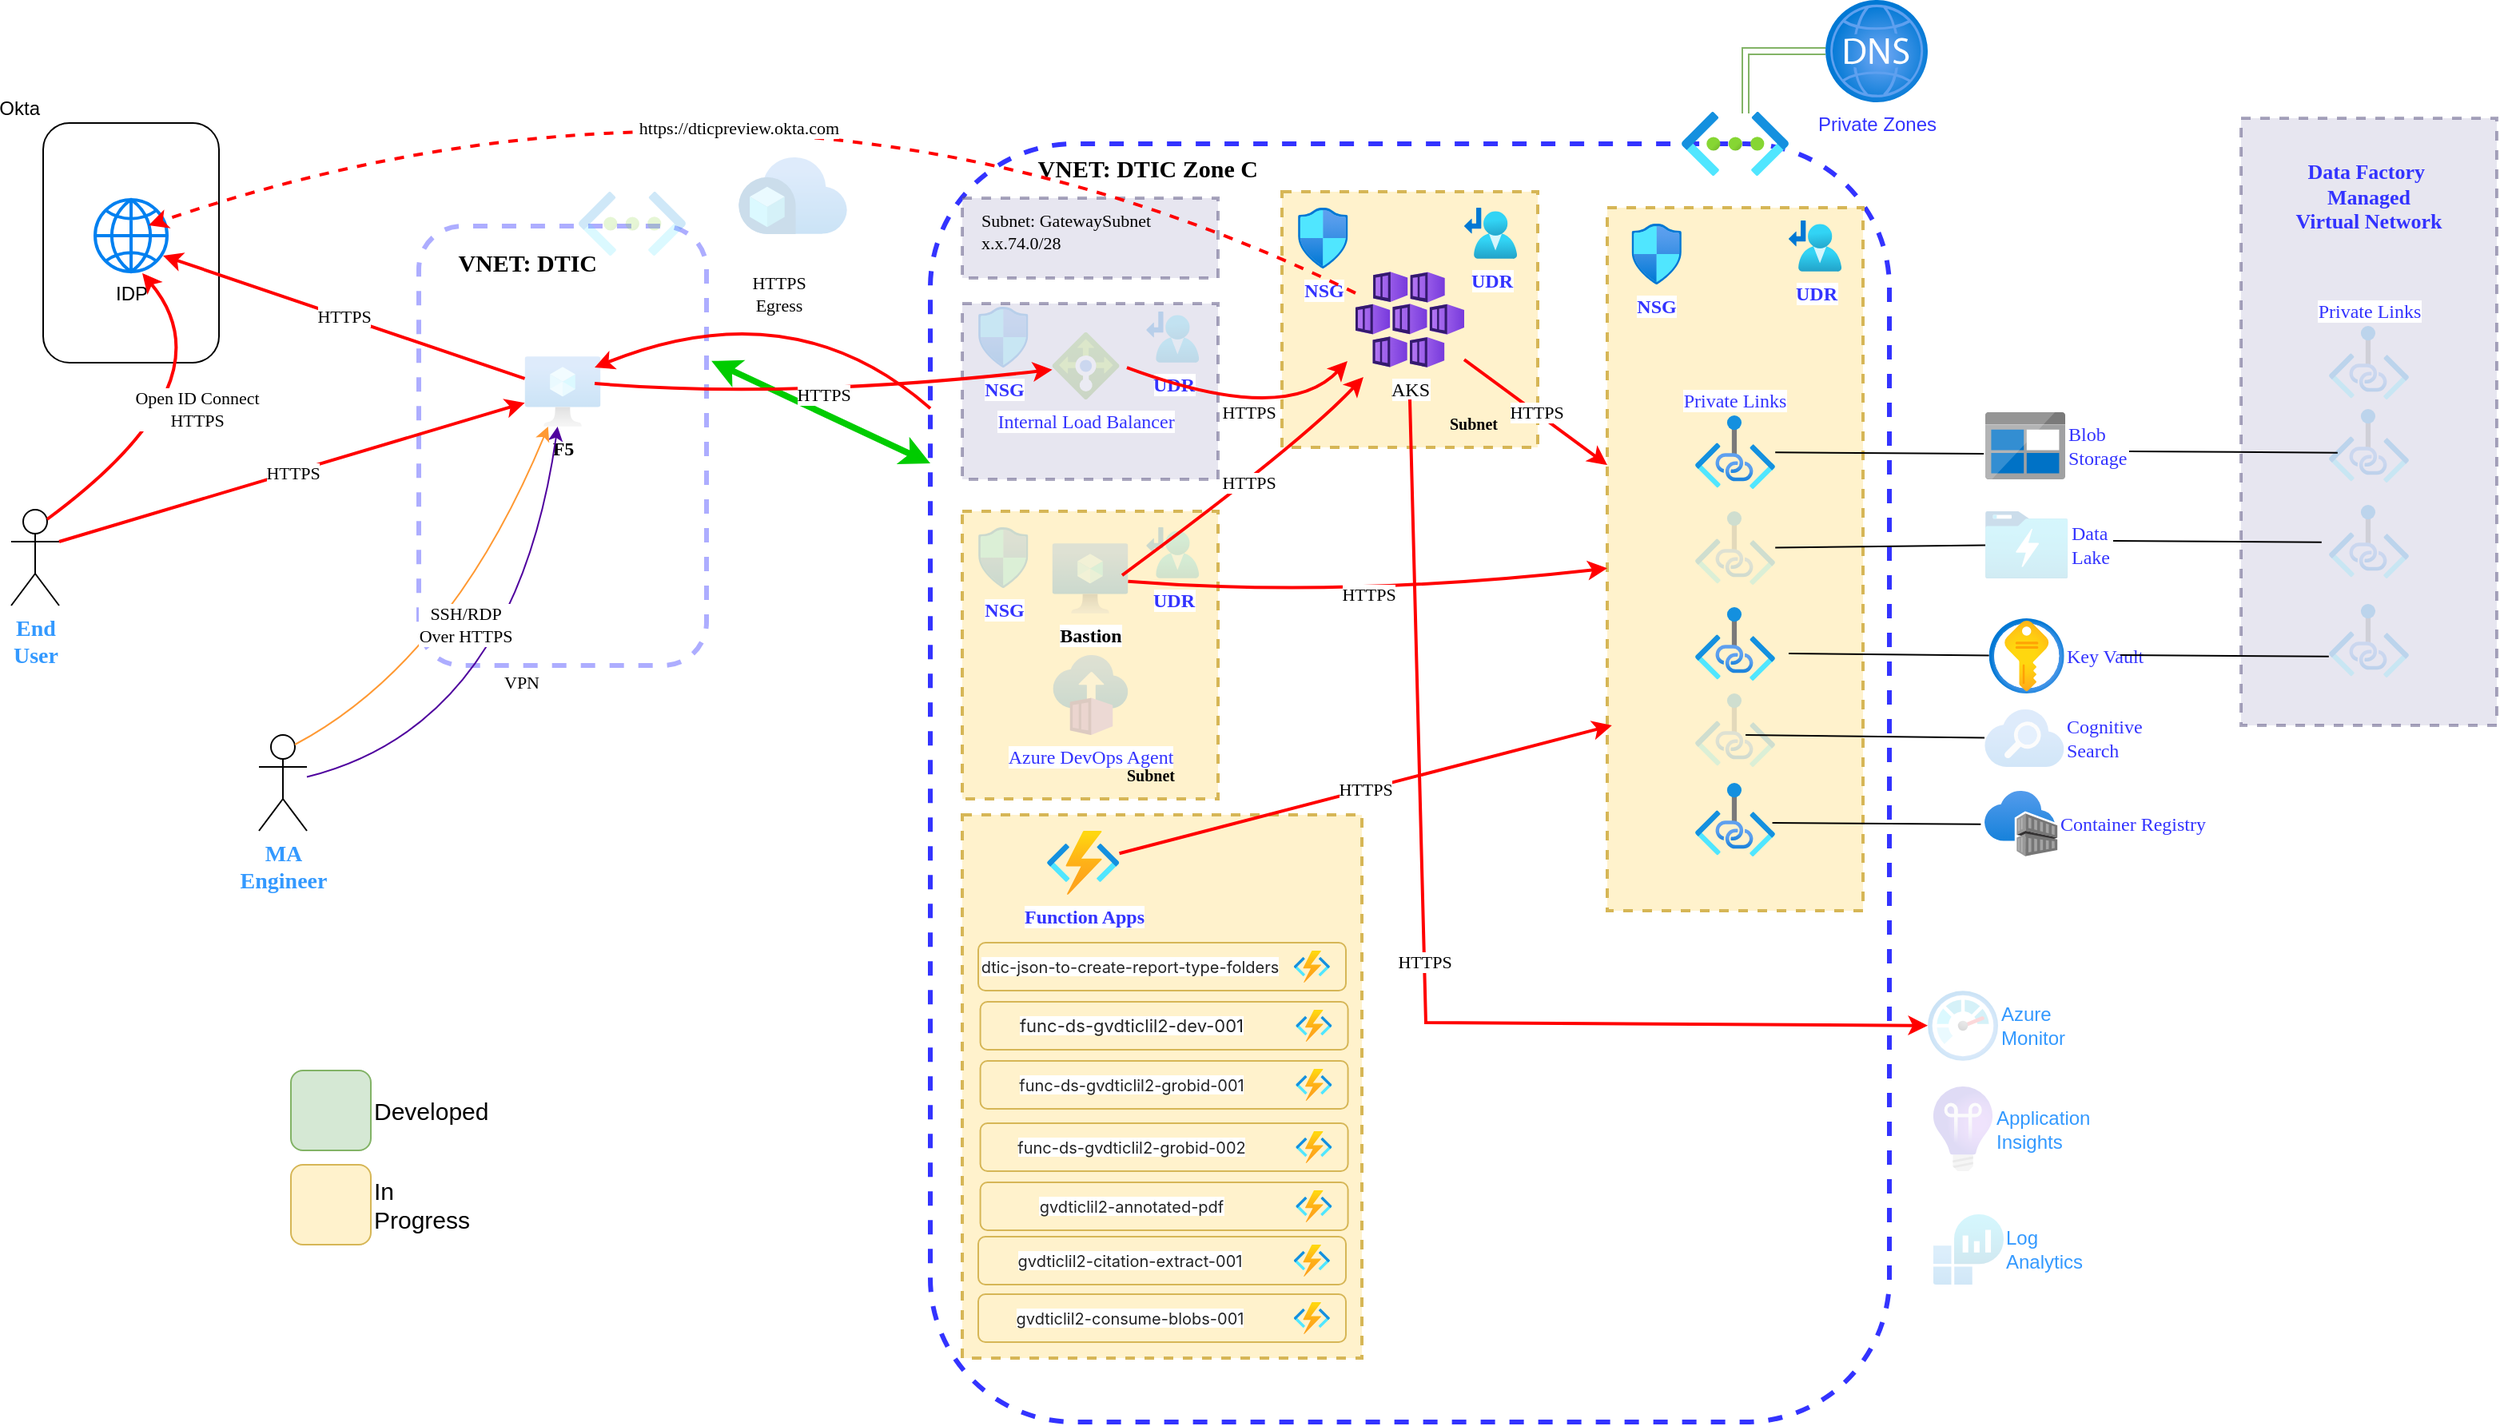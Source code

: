 <mxfile version="20.7.4" type="github">
  <diagram id="pkPBzq_F2FkeLmz5j-t2" name="Page-1">
    <mxGraphModel dx="2442" dy="2060" grid="1" gridSize="10" guides="1" tooltips="1" connect="1" arrows="1" fold="1" page="1" pageScale="1" pageWidth="850" pageHeight="1100" math="0" shadow="0">
      <root>
        <mxCell id="0" />
        <mxCell id="1" parent="0" />
        <mxCell id="_LxGCqmfsSir6SBeD6TM-1" value="" style="rounded=1;whiteSpace=wrap;html=1;direction=south;dashed=1;strokeColor=#3333FF;strokeWidth=3;fontStyle=1;fontFamily=Verdana;" parent="1" vertex="1">
          <mxGeometry x="130" y="20" width="600" height="800" as="geometry" />
        </mxCell>
        <mxCell id="_LxGCqmfsSir6SBeD6TM-2" value="" style="rounded=0;whiteSpace=wrap;html=1;dashed=1;strokeColor=#d6b656;strokeWidth=2;labelPosition=right;verticalLabelPosition=bottom;align=left;verticalAlign=top;fillColor=#fff2cc;" parent="1" vertex="1">
          <mxGeometry x="150" y="250" width="160" height="180" as="geometry" />
        </mxCell>
        <mxCell id="_LxGCqmfsSir6SBeD6TM-3" value="Bastion" style="aspect=fixed;html=1;points=[];align=center;image;fontSize=12;image=img/lib/azure2/compute/Virtual_Machine.svg;dashed=1;strokeColor=#3333FF;strokeWidth=3;fontFamily=Verdana;fontStyle=1;opacity=20;" parent="1" vertex="1">
          <mxGeometry x="206.28" y="270" width="47.44" height="44" as="geometry" />
        </mxCell>
        <mxCell id="_LxGCqmfsSir6SBeD6TM-5" value="" style="rounded=0;whiteSpace=wrap;html=1;dashed=1;strokeColor=#d6b656;strokeWidth=2;fillColor=#fff2cc;" parent="1" vertex="1">
          <mxGeometry x="350" y="50" width="160" height="160" as="geometry" />
        </mxCell>
        <mxCell id="_LxGCqmfsSir6SBeD6TM-7" value="AKS" style="aspect=fixed;html=1;points=[];align=center;image;fontSize=12;image=img/lib/azure2/containers/Kubernetes_Services.svg;dashed=1;strokeColor=#3333FF;strokeWidth=2;fontFamily=Verdana;" parent="1" vertex="1">
          <mxGeometry x="396" y="100" width="68" height="60" as="geometry" />
        </mxCell>
        <mxCell id="_LxGCqmfsSir6SBeD6TM-8" value="" style="aspect=fixed;html=1;points=[];align=center;image;fontSize=12;image=img/lib/azure2/networking/Virtual_Networks.svg;dashed=1;strokeColor=#3333FF;strokeWidth=2;fontFamily=Verdana;" parent="1" vertex="1">
          <mxGeometry x="600" width="67" height="40" as="geometry" />
        </mxCell>
        <mxCell id="_LxGCqmfsSir6SBeD6TM-9" value="VNET: DTIC Zone C&amp;nbsp;" style="text;html=1;strokeColor=none;fillColor=none;align=center;verticalAlign=middle;whiteSpace=wrap;rounded=0;dashed=1;strokeWidth=2;fontFamily=Verdana;fontStyle=1;fontSize=15;" parent="1" vertex="1">
          <mxGeometry x="170" y="20" width="196.28" height="30" as="geometry" />
        </mxCell>
        <mxCell id="_LxGCqmfsSir6SBeD6TM-10" value="NSG" style="aspect=fixed;html=1;points=[];align=center;image;fontSize=12;image=img/lib/azure2/networking/Network_Security_Groups.svg;dashed=1;strokeColor=#3333FF;strokeWidth=2;fontFamily=Verdana;fontColor=#3333FF;fontStyle=1;opacity=20;" parent="1" vertex="1">
          <mxGeometry x="160" y="260" width="31.29" height="38" as="geometry" />
        </mxCell>
        <mxCell id="_LxGCqmfsSir6SBeD6TM-11" value="Subnet" style="text;html=1;strokeColor=none;fillColor=none;align=center;verticalAlign=middle;whiteSpace=wrap;rounded=0;dashed=1;strokeWidth=2;fontFamily=Verdana;fontSize=10;fontColor=#000000;fontStyle=1" parent="1" vertex="1">
          <mxGeometry x="238.14" y="400" width="60" height="30" as="geometry" />
        </mxCell>
        <mxCell id="_LxGCqmfsSir6SBeD6TM-12" value="Subnet" style="text;html=1;strokeColor=none;fillColor=none;align=center;verticalAlign=middle;whiteSpace=wrap;rounded=0;dashed=1;strokeWidth=2;fontFamily=Verdana;fontSize=10;fontColor=#000000;fontStyle=1" parent="1" vertex="1">
          <mxGeometry x="440" y="180" width="60" height="30" as="geometry" />
        </mxCell>
        <mxCell id="_LxGCqmfsSir6SBeD6TM-13" value="NSG" style="aspect=fixed;html=1;points=[];align=center;image;fontSize=12;image=img/lib/azure2/networking/Network_Security_Groups.svg;dashed=1;strokeColor=#3333FF;strokeWidth=2;fontFamily=Verdana;fontColor=#3333FF;fontStyle=1" parent="1" vertex="1">
          <mxGeometry x="360" y="60" width="31.29" height="38" as="geometry" />
        </mxCell>
        <mxCell id="A7Y3zjwEidm9EwU9jEmX-1" value="&lt;font color=&quot;#3333ff&quot;&gt;Private Zones&lt;/font&gt;" style="aspect=fixed;html=1;points=[];align=center;image;fontSize=12;image=img/lib/azure2/networking/DNS_Zones.svg;" parent="1" vertex="1">
          <mxGeometry x="690" y="-70" width="64" height="64" as="geometry" />
        </mxCell>
        <mxCell id="A7Y3zjwEidm9EwU9jEmX-3" value="" style="shape=link;html=1;rounded=0;exitX=0.597;exitY=0.025;exitDx=0;exitDy=0;exitPerimeter=0;fillColor=#d5e8d4;strokeColor=#82b366;" parent="1" source="_LxGCqmfsSir6SBeD6TM-8" target="A7Y3zjwEidm9EwU9jEmX-1" edge="1">
          <mxGeometry width="100" relative="1" as="geometry">
            <mxPoint x="640" as="sourcePoint" />
            <mxPoint x="470" y="120" as="targetPoint" />
            <Array as="points">
              <mxPoint x="640" y="-38" />
            </Array>
          </mxGeometry>
        </mxCell>
        <mxCell id="A7Y3zjwEidm9EwU9jEmX-5" value="" style="rounded=0;whiteSpace=wrap;html=1;dashed=1;strokeColor=#d6b656;strokeWidth=2;fillColor=#fff2cc;" parent="1" vertex="1">
          <mxGeometry x="553.5" y="60" width="160" height="440" as="geometry" />
        </mxCell>
        <mxCell id="A7Y3zjwEidm9EwU9jEmX-6" value="NSG" style="aspect=fixed;html=1;points=[];align=center;image;fontSize=12;image=img/lib/azure2/networking/Network_Security_Groups.svg;dashed=1;strokeColor=#3333FF;strokeWidth=2;fontFamily=Verdana;fontColor=#3333FF;fontStyle=1" parent="1" vertex="1">
          <mxGeometry x="568.71" y="70" width="31.29" height="38" as="geometry" />
        </mxCell>
        <mxCell id="A7Y3zjwEidm9EwU9jEmX-7" value="UDR" style="aspect=fixed;html=1;points=[];align=center;image;fontSize=12;image=img/lib/azure2/networking/Route_Tables.svg;fontColor=#3333FF;fontStyle=1;fontFamily=Verdana;" parent="1" vertex="1">
          <mxGeometry x="464" y="60" width="33.03" height="32" as="geometry" />
        </mxCell>
        <mxCell id="A7Y3zjwEidm9EwU9jEmX-8" value="UDR" style="aspect=fixed;html=1;points=[];align=center;image;fontSize=12;image=img/lib/azure2/networking/Route_Tables.svg;fontColor=#3333FF;fontStyle=1;fontFamily=Verdana;" parent="1" vertex="1">
          <mxGeometry x="667" y="68" width="33.03" height="32" as="geometry" />
        </mxCell>
        <mxCell id="A7Y3zjwEidm9EwU9jEmX-9" value="UDR" style="aspect=fixed;html=1;points=[];align=center;image;fontSize=12;image=img/lib/azure2/networking/Route_Tables.svg;fontColor=#3333FF;fontStyle=1;fontFamily=Verdana;opacity=20;" parent="1" vertex="1">
          <mxGeometry x="265.11" y="260" width="33.03" height="32" as="geometry" />
        </mxCell>
        <mxCell id="A7Y3zjwEidm9EwU9jEmX-10" value="Private Links" style="aspect=fixed;html=1;points=[];align=center;image;fontSize=12;image=img/lib/azure2/networking/Private_Link.svg;fontFamily=Verdana;fontColor=#3333FF;labelPosition=center;verticalLabelPosition=top;verticalAlign=bottom;" parent="1" vertex="1">
          <mxGeometry x="608.41" y="190" width="50.18" height="46" as="geometry" />
        </mxCell>
        <mxCell id="A7Y3zjwEidm9EwU9jEmX-11" value="" style="aspect=fixed;html=1;points=[];align=center;image;fontSize=12;image=img/lib/azure2/networking/Private_Link.svg;fontFamily=Verdana;fontColor=#3333FF;opacity=20;" parent="1" vertex="1">
          <mxGeometry x="608.41" y="250" width="50.18" height="46" as="geometry" />
        </mxCell>
        <mxCell id="A7Y3zjwEidm9EwU9jEmX-12" value="" style="aspect=fixed;html=1;points=[];align=center;image;fontSize=12;image=img/lib/azure2/networking/Private_Link.svg;fontFamily=Verdana;fontColor=#3333FF;" parent="1" vertex="1">
          <mxGeometry x="608.41" y="310" width="50.18" height="46" as="geometry" />
        </mxCell>
        <mxCell id="A7Y3zjwEidm9EwU9jEmX-13" value="" style="aspect=fixed;html=1;points=[];align=center;image;fontSize=12;image=img/lib/azure2/networking/Private_Link.svg;fontFamily=Verdana;fontColor=#3333FF;opacity=20;" parent="1" vertex="1">
          <mxGeometry x="608.41" y="364" width="50.18" height="46" as="geometry" />
        </mxCell>
        <mxCell id="A7Y3zjwEidm9EwU9jEmX-14" value="" style="aspect=fixed;html=1;points=[];align=center;image;fontSize=12;image=img/lib/azure2/networking/Private_Link.svg;fontFamily=Verdana;fontColor=#3333FF;" parent="1" vertex="1">
          <mxGeometry x="608.41" y="420" width="50.18" height="46" as="geometry" />
        </mxCell>
        <mxCell id="A7Y3zjwEidm9EwU9jEmX-15" value="" style="rounded=0;whiteSpace=wrap;html=1;dashed=1;strokeColor=#56517e;strokeWidth=2;labelPosition=right;verticalLabelPosition=bottom;align=left;verticalAlign=top;fillColor=#d0cee2;opacity=50;" parent="1" vertex="1">
          <mxGeometry x="150" y="120" width="160" height="110" as="geometry" />
        </mxCell>
        <mxCell id="A7Y3zjwEidm9EwU9jEmX-16" value="NSG" style="aspect=fixed;html=1;points=[];align=center;image;fontSize=12;image=img/lib/azure2/networking/Network_Security_Groups.svg;dashed=1;strokeColor=#3333FF;strokeWidth=2;fontFamily=Verdana;fontColor=#3333FF;fontStyle=1;opacity=20;" parent="1" vertex="1">
          <mxGeometry x="160" y="122" width="31.29" height="38" as="geometry" />
        </mxCell>
        <mxCell id="A7Y3zjwEidm9EwU9jEmX-17" value="UDR" style="aspect=fixed;html=1;points=[];align=center;image;fontSize=12;image=img/lib/azure2/networking/Route_Tables.svg;fontColor=#3333FF;fontStyle=1;fontFamily=Verdana;opacity=20;" parent="1" vertex="1">
          <mxGeometry x="265.11" y="125" width="33.03" height="32" as="geometry" />
        </mxCell>
        <mxCell id="A7Y3zjwEidm9EwU9jEmX-18" value="Internal Load Balancer" style="aspect=fixed;html=1;points=[];align=center;image;fontSize=12;image=img/lib/azure2/networking/Load_Balancers.svg;fontFamily=Verdana;fontColor=#3333FF;imageBackground=none;opacity=20;" parent="1" vertex="1">
          <mxGeometry x="206.28" y="138" width="42" height="42" as="geometry" />
        </mxCell>
        <mxCell id="A7Y3zjwEidm9EwU9jEmX-19" value="" style="rounded=0;whiteSpace=wrap;html=1;dashed=1;strokeColor=#56517e;strokeWidth=2;labelPosition=right;verticalLabelPosition=bottom;align=left;verticalAlign=top;fillColor=#d0cee2;opacity=50;" parent="1" vertex="1">
          <mxGeometry x="150" y="54" width="160" height="50" as="geometry" />
        </mxCell>
        <mxCell id="A7Y3zjwEidm9EwU9jEmX-20" value="" style="rounded=0;whiteSpace=wrap;html=1;dashed=1;strokeColor=#d6b656;strokeWidth=2;labelPosition=right;verticalLabelPosition=bottom;align=left;verticalAlign=top;fillColor=#fff2cc;" parent="1" vertex="1">
          <mxGeometry x="150" y="440" width="250" height="340" as="geometry" />
        </mxCell>
        <mxCell id="A7Y3zjwEidm9EwU9jEmX-21" value="Function Apps" style="aspect=fixed;html=1;points=[];align=center;image;fontSize=12;image=img/lib/azure2/compute/Function_Apps.svg;fontFamily=Verdana;fontColor=#3333FF;fontStyle=1" parent="1" vertex="1">
          <mxGeometry x="202.95" y="450" width="45.33" height="40" as="geometry" />
        </mxCell>
        <mxCell id="A7Y3zjwEidm9EwU9jEmX-24" value="Blob&lt;br&gt;Storage" style="sketch=0;aspect=fixed;html=1;points=[];align=left;image;fontSize=12;image=img/lib/mscae/BlobBlock.svg;fontFamily=Verdana;fontColor=#3333FF;labelPosition=right;verticalLabelPosition=middle;verticalAlign=middle;" parent="1" vertex="1">
          <mxGeometry x="790" y="188" width="50" height="42" as="geometry" />
        </mxCell>
        <mxCell id="A7Y3zjwEidm9EwU9jEmX-25" value="" style="endArrow=none;html=1;rounded=0;strokeColor=default;fontFamily=Verdana;fontSize=13;fontColor=#3333FF;entryX=-0.02;entryY=0.619;entryDx=0;entryDy=0;entryPerimeter=0;" parent="1" source="A7Y3zjwEidm9EwU9jEmX-10" target="A7Y3zjwEidm9EwU9jEmX-24" edge="1">
          <mxGeometry width="50" height="50" relative="1" as="geometry">
            <mxPoint x="720" y="250" as="sourcePoint" />
            <mxPoint x="770" y="200" as="targetPoint" />
          </mxGeometry>
        </mxCell>
        <mxCell id="A7Y3zjwEidm9EwU9jEmX-26" value="Data&lt;br&gt;Lake" style="aspect=fixed;html=1;points=[];align=left;image;fontSize=12;image=img/lib/azure2/analytics/Data_Lake_Store_Gen1.svg;fontFamily=Verdana;fontColor=#3333FF;labelPosition=right;verticalLabelPosition=middle;verticalAlign=middle;opacity=20;" parent="1" vertex="1">
          <mxGeometry x="790" y="250" width="51.69" height="42" as="geometry" />
        </mxCell>
        <mxCell id="A7Y3zjwEidm9EwU9jEmX-27" value="" style="endArrow=none;html=1;rounded=0;strokeColor=default;fontFamily=Verdana;fontSize=13;fontColor=#3399FF;" parent="1" source="A7Y3zjwEidm9EwU9jEmX-11" target="A7Y3zjwEidm9EwU9jEmX-26" edge="1">
          <mxGeometry width="50" height="50" relative="1" as="geometry">
            <mxPoint x="667.0" y="279.501" as="sourcePoint" />
            <mxPoint x="797.41" y="280.338" as="targetPoint" />
          </mxGeometry>
        </mxCell>
        <mxCell id="A7Y3zjwEidm9EwU9jEmX-29" value="&lt;font color=&quot;#3333ff&quot;&gt;Key Vault&lt;/font&gt;" style="aspect=fixed;html=1;points=[];align=left;image;fontSize=12;image=img/lib/azure2/security/Key_Vaults.svg;fontFamily=Verdana;fontColor=#3399FF;labelPosition=right;verticalLabelPosition=middle;verticalAlign=middle;" parent="1" vertex="1">
          <mxGeometry x="792.35" y="317" width="47" height="47" as="geometry" />
        </mxCell>
        <mxCell id="A7Y3zjwEidm9EwU9jEmX-30" value="" style="endArrow=none;html=1;rounded=0;strokeColor=default;fontFamily=Verdana;fontSize=13;fontColor=#3333FF;" parent="1" target="A7Y3zjwEidm9EwU9jEmX-29" edge="1">
          <mxGeometry width="50" height="50" relative="1" as="geometry">
            <mxPoint x="667.0" y="339.001" as="sourcePoint" />
            <mxPoint x="780" y="340" as="targetPoint" />
          </mxGeometry>
        </mxCell>
        <mxCell id="A7Y3zjwEidm9EwU9jEmX-31" value="Cognitive&lt;br&gt;Search" style="aspect=fixed;html=1;points=[];align=left;image;fontSize=12;image=img/lib/azure2/app_services/Search_Services.svg;fontFamily=Verdana;fontColor=#3333FF;labelPosition=right;verticalLabelPosition=middle;verticalAlign=middle;opacity=20;" parent="1" vertex="1">
          <mxGeometry x="789.51" y="374" width="49.84" height="36" as="geometry" />
        </mxCell>
        <mxCell id="A7Y3zjwEidm9EwU9jEmX-32" value="" style="endArrow=none;html=1;rounded=0;strokeColor=default;fontFamily=Verdana;fontSize=13;fontColor=#3333FF;exitX=0.63;exitY=0.565;exitDx=0;exitDy=0;exitPerimeter=0;" parent="1" source="A7Y3zjwEidm9EwU9jEmX-13" target="A7Y3zjwEidm9EwU9jEmX-31" edge="1">
          <mxGeometry width="50" height="50" relative="1" as="geometry">
            <mxPoint x="656.79" y="400.001" as="sourcePoint" />
            <mxPoint x="787.2" y="400.838" as="targetPoint" />
          </mxGeometry>
        </mxCell>
        <mxCell id="A7Y3zjwEidm9EwU9jEmX-33" value="&lt;font color=&quot;#3333ff&quot;&gt;Container Registry&lt;/font&gt;" style="aspect=fixed;html=1;points=[];align=left;image;fontSize=12;image=img/lib/azure2/containers/Container_Registries.svg;fontFamily=Verdana;fontColor=#3399FF;labelPosition=right;verticalLabelPosition=middle;verticalAlign=middle;" parent="1" vertex="1">
          <mxGeometry x="789.51" y="425" width="45.7" height="41" as="geometry" />
        </mxCell>
        <mxCell id="A7Y3zjwEidm9EwU9jEmX-34" value="" style="endArrow=none;html=1;rounded=0;strokeColor=default;fontFamily=Verdana;fontSize=13;fontColor=#3333FF;entryX=-0.02;entryY=0.619;entryDx=0;entryDy=0;entryPerimeter=0;" parent="1" edge="1">
          <mxGeometry width="50" height="50" relative="1" as="geometry">
            <mxPoint x="656.79" y="445.001" as="sourcePoint" />
            <mxPoint x="787.2" y="445.838" as="targetPoint" />
          </mxGeometry>
        </mxCell>
        <mxCell id="A7Y3zjwEidm9EwU9jEmX-35" value="" style="rounded=0;whiteSpace=wrap;html=1;dashed=1;strokeColor=#56517e;strokeWidth=2;opacity=50;fillColor=#d0cee2;" parent="1" vertex="1">
          <mxGeometry x="950" y="4" width="160" height="380" as="geometry" />
        </mxCell>
        <mxCell id="A7Y3zjwEidm9EwU9jEmX-38" value="Private Links" style="aspect=fixed;html=1;points=[];align=center;image;fontSize=12;image=img/lib/azure2/networking/Private_Link.svg;fontFamily=Verdana;fontColor=#3333FF;labelPosition=center;verticalLabelPosition=top;verticalAlign=bottom;opacity=20;" parent="1" vertex="1">
          <mxGeometry x="1004.91" y="134" width="50.18" height="46" as="geometry" />
        </mxCell>
        <mxCell id="A7Y3zjwEidm9EwU9jEmX-39" value="" style="aspect=fixed;html=1;points=[];align=center;image;fontSize=12;image=img/lib/azure2/networking/Private_Link.svg;fontFamily=Verdana;fontColor=#3333FF;opacity=20;" parent="1" vertex="1">
          <mxGeometry x="1004.91" y="186" width="50.18" height="46" as="geometry" />
        </mxCell>
        <mxCell id="A7Y3zjwEidm9EwU9jEmX-40" value="" style="aspect=fixed;html=1;points=[];align=center;image;fontSize=12;image=img/lib/azure2/networking/Private_Link.svg;fontFamily=Verdana;fontColor=#3333FF;opacity=20;" parent="1" vertex="1">
          <mxGeometry x="1004.91" y="246" width="50.18" height="46" as="geometry" />
        </mxCell>
        <mxCell id="A7Y3zjwEidm9EwU9jEmX-41" value="" style="aspect=fixed;html=1;points=[];align=center;image;fontSize=12;image=img/lib/azure2/networking/Private_Link.svg;fontFamily=Verdana;fontColor=#3333FF;opacity=20;" parent="1" vertex="1">
          <mxGeometry x="1004.91" y="308" width="50.18" height="46" as="geometry" />
        </mxCell>
        <mxCell id="A7Y3zjwEidm9EwU9jEmX-55" value="" style="endArrow=none;html=1;rounded=0;strokeColor=default;fontFamily=Verdana;fontSize=13;fontColor=#3333FF;entryX=-0.02;entryY=0.619;entryDx=0;entryDy=0;entryPerimeter=0;" parent="1" edge="1">
          <mxGeometry width="50" height="50" relative="1" as="geometry">
            <mxPoint x="880.0" y="212.501" as="sourcePoint" />
            <mxPoint x="1010.41" y="213.338" as="targetPoint" />
          </mxGeometry>
        </mxCell>
        <mxCell id="A7Y3zjwEidm9EwU9jEmX-57" value="" style="endArrow=none;html=1;rounded=0;strokeColor=default;fontFamily=Verdana;fontSize=13;fontColor=#3333FF;entryX=-0.02;entryY=0.619;entryDx=0;entryDy=0;entryPerimeter=0;" parent="1" edge="1">
          <mxGeometry width="50" height="50" relative="1" as="geometry">
            <mxPoint x="870.0" y="268.501" as="sourcePoint" />
            <mxPoint x="1000.41" y="269.338" as="targetPoint" />
          </mxGeometry>
        </mxCell>
        <mxCell id="A7Y3zjwEidm9EwU9jEmX-58" value="" style="endArrow=none;html=1;rounded=0;strokeColor=default;fontFamily=Verdana;fontSize=13;fontColor=#3333FF;entryX=-0.02;entryY=0.619;entryDx=0;entryDy=0;entryPerimeter=0;" parent="1" edge="1">
          <mxGeometry width="50" height="50" relative="1" as="geometry">
            <mxPoint x="874.5" y="340.001" as="sourcePoint" />
            <mxPoint x="1004.91" y="340.838" as="targetPoint" />
          </mxGeometry>
        </mxCell>
        <mxCell id="A7Y3zjwEidm9EwU9jEmX-60" value="&lt;b&gt;Data Factory&amp;nbsp;&lt;br&gt;Managed&lt;br&gt;Virtual Network&lt;/b&gt;" style="text;html=1;strokeColor=none;fillColor=none;align=center;verticalAlign=middle;whiteSpace=wrap;rounded=0;fontFamily=Verdana;fontSize=13;fontColor=#3333FF;opacity=40;" parent="1" vertex="1">
          <mxGeometry x="960" y="13" width="140" height="79" as="geometry" />
        </mxCell>
        <mxCell id="r7Z5neGbWyE1JMXpOCnD-1" value="" style="rounded=1;whiteSpace=wrap;html=1;direction=south;dashed=1;strokeColor=#3333FF;strokeWidth=3;fontStyle=1;fontFamily=Verdana;opacity=40;" parent="1" vertex="1">
          <mxGeometry x="-190" y="71.5" width="180" height="275" as="geometry" />
        </mxCell>
        <mxCell id="r7Z5neGbWyE1JMXpOCnD-2" value="VNET: DTIC&amp;nbsp;" style="text;html=1;strokeColor=none;fillColor=none;align=center;verticalAlign=middle;whiteSpace=wrap;rounded=0;dashed=1;strokeWidth=2;fontFamily=Verdana;fontStyle=1;fontSize=15;opacity=40;" parent="1" vertex="1">
          <mxGeometry x="-180" y="80" width="120" height="28" as="geometry" />
        </mxCell>
        <mxCell id="r7Z5neGbWyE1JMXpOCnD-3" value="" style="aspect=fixed;html=1;points=[];align=center;image;fontSize=12;image=img/lib/azure2/networking/Virtual_Networks.svg;dashed=1;strokeColor=#3333FF;strokeWidth=2;fontFamily=Verdana;opacity=20;" parent="1" vertex="1">
          <mxGeometry x="-90" y="50" width="67" height="40" as="geometry" />
        </mxCell>
        <mxCell id="r7Z5neGbWyE1JMXpOCnD-4" value="F5" style="aspect=fixed;html=1;points=[];align=center;image;fontSize=12;image=img/lib/azure2/compute/Virtual_Machine.svg;dashed=1;strokeColor=#3333FF;strokeWidth=3;fontFamily=Verdana;fontStyle=1;opacity=20;" parent="1" vertex="1">
          <mxGeometry x="-123.72" y="153" width="47.44" height="44" as="geometry" />
        </mxCell>
        <mxCell id="r7Z5neGbWyE1JMXpOCnD-5" value="" style="aspect=fixed;html=1;points=[];align=center;image;fontSize=12;image=img/lib/azure2/azure_ecosystem/Azure_Hybrid_Center.svg;opacity=20;" parent="1" vertex="1">
          <mxGeometry x="10" y="28.5" width="68" height="48" as="geometry" />
        </mxCell>
        <mxCell id="r7Z5neGbWyE1JMXpOCnD-6" value="" style="endArrow=classic;startArrow=classic;html=1;rounded=0;entryX=0.25;entryY=1;entryDx=0;entryDy=0;exitX=0.307;exitY=-0.017;exitDx=0;exitDy=0;exitPerimeter=0;strokeColor=#00CC00;strokeWidth=4;" parent="1" source="r7Z5neGbWyE1JMXpOCnD-1" target="_LxGCqmfsSir6SBeD6TM-1" edge="1">
          <mxGeometry width="50" height="50" relative="1" as="geometry">
            <mxPoint y="157" as="sourcePoint" />
            <mxPoint x="50" y="107" as="targetPoint" />
          </mxGeometry>
        </mxCell>
        <mxCell id="r7Z5neGbWyE1JMXpOCnD-8" value="Okta" style="rounded=1;whiteSpace=wrap;html=1;labelPosition=left;verticalLabelPosition=top;align=right;verticalAlign=bottom;" parent="1" vertex="1">
          <mxGeometry x="-425" y="7" width="110" height="150" as="geometry" />
        </mxCell>
        <mxCell id="r7Z5neGbWyE1JMXpOCnD-9" value="IDP" style="html=1;verticalLabelPosition=bottom;align=center;labelBackgroundColor=#ffffff;verticalAlign=top;strokeWidth=2;strokeColor=#0080F0;shadow=0;dashed=0;shape=mxgraph.ios7.icons.globe;" parent="1" vertex="1">
          <mxGeometry x="-392.5" y="55" width="45" height="45" as="geometry" />
        </mxCell>
        <mxCell id="r7Z5neGbWyE1JMXpOCnD-10" value="MA&lt;br&gt;Engineer" style="shape=umlActor;verticalLabelPosition=bottom;verticalAlign=top;html=1;outlineConnect=0;fontColor=#3399FF;fontStyle=1;fontFamily=Verdana;fontSize=14;" parent="1" vertex="1">
          <mxGeometry x="-290" y="390" width="30" height="60" as="geometry" />
        </mxCell>
        <mxCell id="r7Z5neGbWyE1JMXpOCnD-11" value="End&lt;br&gt;User" style="shape=umlActor;verticalLabelPosition=bottom;verticalAlign=top;html=1;outlineConnect=0;fontColor=#3399FF;fontStyle=1;fontFamily=Verdana;fontSize=14;" parent="1" vertex="1">
          <mxGeometry x="-445" y="249" width="30" height="60" as="geometry" />
        </mxCell>
        <mxCell id="r7Z5neGbWyE1JMXpOCnD-12" value="Subnet: GatewaySubnet&lt;br&gt;x.x.74.0/28" style="text;html=1;strokeColor=none;fillColor=none;align=left;verticalAlign=middle;whiteSpace=wrap;rounded=0;fontFamily=Verdana;fontSize=11;fontColor=#000000;opacity=40;" parent="1" vertex="1">
          <mxGeometry x="160" y="60" width="140" height="30" as="geometry" />
        </mxCell>
        <mxCell id="r7Z5neGbWyE1JMXpOCnD-13" value="HTTPS" style="endArrow=classic;html=1;rounded=0;strokeColor=#FF0000;strokeWidth=2;fontFamily=Verdana;fontSize=11;fontColor=#000000;entryX=0.944;entryY=0.778;entryDx=0;entryDy=0;entryPerimeter=0;" parent="1" source="r7Z5neGbWyE1JMXpOCnD-4" target="r7Z5neGbWyE1JMXpOCnD-9" edge="1">
          <mxGeometry width="50" height="50" relative="1" as="geometry">
            <mxPoint x="-290" y="166" as="sourcePoint" />
            <mxPoint x="-240" y="116" as="targetPoint" />
          </mxGeometry>
        </mxCell>
        <mxCell id="r7Z5neGbWyE1JMXpOCnD-14" value="HTTPS" style="endArrow=classic;html=1;rounded=0;strokeColor=#FF0000;strokeWidth=2;fontFamily=Verdana;fontSize=11;fontColor=#000000;exitX=1;exitY=0.333;exitDx=0;exitDy=0;exitPerimeter=0;" parent="1" source="r7Z5neGbWyE1JMXpOCnD-11" target="r7Z5neGbWyE1JMXpOCnD-4" edge="1">
          <mxGeometry width="50" height="50" relative="1" as="geometry">
            <mxPoint x="-180.0" y="306.927" as="sourcePoint" />
            <mxPoint x="-406.3" y="230" as="targetPoint" />
          </mxGeometry>
        </mxCell>
        <mxCell id="r7Z5neGbWyE1JMXpOCnD-17" value="HTTPS" style="endArrow=classic;html=1;strokeColor=#FF0000;strokeWidth=2;fontFamily=Verdana;fontSize=11;fontColor=#000000;exitX=0.922;exitY=0.386;exitDx=0;exitDy=0;exitPerimeter=0;curved=1;" parent="1" source="r7Z5neGbWyE1JMXpOCnD-4" target="A7Y3zjwEidm9EwU9jEmX-18" edge="1">
          <mxGeometry width="50" height="50" relative="1" as="geometry">
            <mxPoint x="-110" y="256.46" as="sourcePoint" />
            <mxPoint x="181.28" y="169.538" as="targetPoint" />
            <Array as="points">
              <mxPoint x="40" y="180" />
            </Array>
          </mxGeometry>
        </mxCell>
        <mxCell id="r7Z5neGbWyE1JMXpOCnD-18" value="HTTPS&lt;br&gt;Egress" style="endArrow=classic;html=1;strokeColor=#FF0000;strokeWidth=2;fontFamily=Verdana;fontSize=11;fontColor=#000000;exitX=0.207;exitY=1;exitDx=0;exitDy=0;exitPerimeter=0;curved=1;entryX=0.922;entryY=0.159;entryDx=0;entryDy=0;entryPerimeter=0;" parent="1" source="_LxGCqmfsSir6SBeD6TM-1" target="r7Z5neGbWyE1JMXpOCnD-4" edge="1">
          <mxGeometry width="50" height="50" relative="1" as="geometry">
            <mxPoint x="-76.28" y="123.984" as="sourcePoint" />
            <mxPoint x="209.98" y="115.355" as="targetPoint" />
            <Array as="points">
              <mxPoint x="44" y="110" />
            </Array>
          </mxGeometry>
        </mxCell>
        <mxCell id="r7Z5neGbWyE1JMXpOCnD-19" value="Open ID Connect&lt;br&gt;HTTPS" style="endArrow=classic;html=1;strokeColor=#FF0000;strokeWidth=2;fontFamily=Verdana;fontSize=11;fontColor=#000000;exitX=0.75;exitY=0.1;exitDx=0;exitDy=0;exitPerimeter=0;curved=1;entryX=0.656;entryY=1.022;entryDx=0;entryDy=0;entryPerimeter=0;" parent="1" source="r7Z5neGbWyE1JMXpOCnD-11" target="r7Z5neGbWyE1JMXpOCnD-9" edge="1">
          <mxGeometry width="50" height="50" relative="1" as="geometry">
            <mxPoint x="-220.02" y="192.85" as="sourcePoint" />
            <mxPoint x="-430.0" y="218.996" as="targetPoint" />
            <Array as="points">
              <mxPoint x="-306.02" y="169" />
            </Array>
          </mxGeometry>
        </mxCell>
        <mxCell id="iWUd_Ij9gSlMZmeU1Qh2-1" value="Azure DevOps Agent" style="aspect=fixed;html=1;points=[];align=center;image;fontSize=12;image=img/lib/azure2/compute/Container_Instances.svg;fontColor=#3333FF;fontFamily=Verdana;opacity=20;" parent="1" vertex="1">
          <mxGeometry x="206.66" y="340" width="47.06" height="50" as="geometry" />
        </mxCell>
        <mxCell id="p7GNHKMXRVtonl1Lt9Wu-2" value="HTTPS" style="endArrow=classic;html=1;rounded=0;strokeColor=#FF0000;strokeWidth=2;fontFamily=Verdana;fontSize=11;fontColor=#000000;" parent="1" source="A7Y3zjwEidm9EwU9jEmX-21" edge="1">
          <mxGeometry width="50" height="50" relative="1" as="geometry">
            <mxPoint x="265.11" y="470.92" as="sourcePoint" />
            <mxPoint x="556.39" y="383.998" as="targetPoint" />
          </mxGeometry>
        </mxCell>
        <mxCell id="p7GNHKMXRVtonl1Lt9Wu-3" value="HTTPS" style="endArrow=classic;html=1;strokeColor=#FF0000;strokeWidth=2;fontFamily=Verdana;fontSize=11;fontColor=#000000;exitX=1.112;exitY=0.524;exitDx=0;exitDy=0;exitPerimeter=0;curved=1;entryX=-0.074;entryY=0.933;entryDx=0;entryDy=0;entryPerimeter=0;" parent="1" source="A7Y3zjwEidm9EwU9jEmX-18" target="_LxGCqmfsSir6SBeD6TM-7" edge="1">
          <mxGeometry width="50" height="50" relative="1" as="geometry">
            <mxPoint x="232.52" y="186.984" as="sourcePoint" />
            <mxPoint x="518.78" y="178.355" as="targetPoint" />
            <Array as="points">
              <mxPoint x="352.5" y="197" />
            </Array>
          </mxGeometry>
        </mxCell>
        <mxCell id="p7GNHKMXRVtonl1Lt9Wu-5" value="HTTPS" style="endArrow=classic;html=1;rounded=0;strokeColor=#FF0000;strokeWidth=2;fontFamily=Verdana;fontSize=11;fontColor=#000000;exitX=0.5;exitY=1.333;exitDx=0;exitDy=0;exitPerimeter=0;" parent="1" source="_LxGCqmfsSir6SBeD6TM-7" target="p7GNHKMXRVtonl1Lt9Wu-6" edge="1">
          <mxGeometry width="50" height="50" relative="1" as="geometry">
            <mxPoint x="258.28" y="474.107" as="sourcePoint" />
            <mxPoint x="566.39" y="393.998" as="targetPoint" />
            <Array as="points">
              <mxPoint x="440" y="570" />
            </Array>
          </mxGeometry>
        </mxCell>
        <mxCell id="p7GNHKMXRVtonl1Lt9Wu-6" value="Azure&lt;br&gt;Monitor" style="aspect=fixed;html=1;points=[];align=left;image;fontSize=12;image=img/lib/azure2/management_governance/Monitor.svg;labelPosition=right;verticalLabelPosition=middle;verticalAlign=middle;fontColor=#3399FF;opacity=20;" parent="1" vertex="1">
          <mxGeometry x="754" y="550" width="44" height="44" as="geometry" />
        </mxCell>
        <mxCell id="p7GNHKMXRVtonl1Lt9Wu-7" value="HTTPS" style="endArrow=classic;html=1;rounded=0;strokeColor=#FF0000;strokeWidth=2;fontFamily=Verdana;fontSize=11;fontColor=#000000;" parent="1" source="_LxGCqmfsSir6SBeD6TM-7" target="A7Y3zjwEidm9EwU9jEmX-5" edge="1">
          <mxGeometry width="50" height="50" relative="1" as="geometry">
            <mxPoint x="258.28" y="474.107" as="sourcePoint" />
            <mxPoint x="566.39" y="393.998" as="targetPoint" />
          </mxGeometry>
        </mxCell>
        <mxCell id="p7GNHKMXRVtonl1Lt9Wu-8" value="HTTPS" style="endArrow=classic;html=1;strokeColor=#FF0000;strokeWidth=2;fontFamily=Verdana;fontSize=11;fontColor=#000000;curved=1;" parent="1" source="_LxGCqmfsSir6SBeD6TM-3" edge="1">
          <mxGeometry width="50" height="50" relative="1" as="geometry">
            <mxPoint x="267.24" y="294.304" as="sourcePoint" />
            <mxPoint x="553.5" y="285.675" as="targetPoint" />
            <Array as="points">
              <mxPoint x="387.22" y="304.32" />
            </Array>
          </mxGeometry>
        </mxCell>
        <mxCell id="p7GNHKMXRVtonl1Lt9Wu-9" value="Application&lt;br&gt;Insights" style="aspect=fixed;html=1;points=[];align=left;image;fontSize=12;image=img/lib/azure2/devops/Application_Insights.svg;fontColor=#3399FF;labelPosition=right;verticalLabelPosition=middle;verticalAlign=middle;opacity=20;" parent="1" vertex="1">
          <mxGeometry x="757.49" y="610" width="37.02" height="53" as="geometry" />
        </mxCell>
        <mxCell id="p7GNHKMXRVtonl1Lt9Wu-10" value="Log&amp;nbsp;&lt;br&gt;Analytics" style="aspect=fixed;html=1;points=[];align=left;image;fontSize=12;image=img/lib/azure2/analytics/Log_Analytics_Workspaces.svg;fontColor=#3399FF;labelPosition=right;verticalLabelPosition=middle;verticalAlign=middle;opacity=20;" parent="1" vertex="1">
          <mxGeometry x="757.49" y="690" width="44" height="44" as="geometry" />
        </mxCell>
        <mxCell id="p7GNHKMXRVtonl1Lt9Wu-11" value="HTTPS" style="endArrow=classic;html=1;strokeColor=#FF0000;strokeWidth=2;fontFamily=Verdana;fontSize=11;fontColor=#000000;curved=1;entryX=-0.074;entryY=0.933;entryDx=0;entryDy=0;entryPerimeter=0;exitX=0.922;exitY=0.455;exitDx=0;exitDy=0;exitPerimeter=0;" parent="1" source="_LxGCqmfsSir6SBeD6TM-3" edge="1">
          <mxGeometry width="50" height="50" relative="1" as="geometry">
            <mxPoint x="260" y="300" as="sourcePoint" />
            <mxPoint x="400.968" y="165.98" as="targetPoint" />
            <Array as="points">
              <mxPoint x="362.5" y="207" />
            </Array>
          </mxGeometry>
        </mxCell>
        <mxCell id="IeT4aAw6LJj3MiaoblmP-1" value="VPN" style="endArrow=classic;html=1;strokeColor=#4F009E;strokeWidth=1;fontFamily=Verdana;fontSize=11;fontColor=#000000;curved=1;" parent="1" source="r7Z5neGbWyE1JMXpOCnD-10" target="r7Z5neGbWyE1JMXpOCnD-4" edge="1">
          <mxGeometry width="50" height="50" relative="1" as="geometry">
            <mxPoint x="-250.0" y="373.984" as="sourcePoint" />
            <mxPoint x="36.26" y="365.355" as="targetPoint" />
            <Array as="points">
              <mxPoint x="-130.02" y="384" />
            </Array>
          </mxGeometry>
        </mxCell>
        <mxCell id="IeT4aAw6LJj3MiaoblmP-2" value="SSH/RDP&lt;br&gt;Over HTTPS" style="endArrow=classic;html=1;strokeColor=#FF9933;strokeWidth=1;fontFamily=Verdana;fontSize=11;fontColor=#000000;curved=1;exitX=0.75;exitY=0.1;exitDx=0;exitDy=0;exitPerimeter=0;" parent="1" source="r7Z5neGbWyE1JMXpOCnD-10" target="r7Z5neGbWyE1JMXpOCnD-4" edge="1">
          <mxGeometry width="50" height="50" relative="1" as="geometry">
            <mxPoint x="-300" y="376.275" as="sourcePoint" />
            <mxPoint x="-143.16" y="157" as="targetPoint" />
            <Array as="points">
              <mxPoint x="-170.02" y="344" />
            </Array>
          </mxGeometry>
        </mxCell>
        <mxCell id="IeT4aAw6LJj3MiaoblmP-3" value="https://dticpreview.okta.com" style="endArrow=classic;html=1;strokeColor=#FF0000;strokeWidth=2;fontFamily=Verdana;fontSize=11;fontColor=#000000;curved=1;entryX=0.744;entryY=0.356;entryDx=0;entryDy=0;entryPerimeter=0;dashed=1;" parent="1" source="_LxGCqmfsSir6SBeD6TM-7" target="r7Z5neGbWyE1JMXpOCnD-9" edge="1">
          <mxGeometry x="0.098" y="61" width="50" height="50" relative="1" as="geometry">
            <mxPoint x="119.98" y="-39.15" as="sourcePoint" />
            <mxPoint x="-90.0" y="-13.004" as="targetPoint" />
            <Array as="points">
              <mxPoint x="33.98" y="-63" />
            </Array>
            <mxPoint as="offset" />
          </mxGeometry>
        </mxCell>
        <mxCell id="GHZFM5Cv-nVf4tXyCorK-1" value="" style="rounded=1;whiteSpace=wrap;html=1;fillColor=#fff2cc;strokeColor=#d6b656;" parent="1" vertex="1">
          <mxGeometry x="160" y="520" width="230" height="30" as="geometry" />
        </mxCell>
        <mxCell id="GHZFM5Cv-nVf4tXyCorK-2" value="&lt;span style=&quot;color: rgb(36, 36, 36); font-family: -apple-system, BlinkMacSystemFont, &amp;quot;Segoe UI&amp;quot;, system-ui, &amp;quot;Apple Color Emoji&amp;quot;, &amp;quot;Segoe UI Emoji&amp;quot;, &amp;quot;Segoe UI Web&amp;quot;, sans-serif; text-align: start; background-color: rgb(255, 255, 255); font-size: 10px;&quot;&gt;&lt;font style=&quot;font-size: 10px;&quot;&gt;dtic-json-to-create-report-type-folders&lt;/font&gt;&lt;/span&gt;" style="text;html=1;strokeColor=none;fillColor=none;align=center;verticalAlign=middle;whiteSpace=wrap;rounded=0;fontSize=10;" parent="1" vertex="1">
          <mxGeometry x="130" y="520" width="250" height="30" as="geometry" />
        </mxCell>
        <mxCell id="GHZFM5Cv-nVf4tXyCorK-3" value="" style="aspect=fixed;html=1;points=[];align=center;image;fontSize=12;image=img/lib/azure2/compute/Function_Apps.svg;" parent="1" vertex="1">
          <mxGeometry x="357.33" y="525" width="22.67" height="20" as="geometry" />
        </mxCell>
        <mxCell id="GHZFM5Cv-nVf4tXyCorK-7" value="" style="rounded=1;whiteSpace=wrap;html=1;fillColor=#fff2cc;strokeColor=#d6b656;" parent="1" vertex="1">
          <mxGeometry x="161.29" y="557" width="230" height="30" as="geometry" />
        </mxCell>
        <mxCell id="GHZFM5Cv-nVf4tXyCorK-8" value="&lt;span style=&quot;color: rgb(36, 36, 36); font-family: -apple-system, BlinkMacSystemFont, &amp;quot;Segoe UI&amp;quot;, system-ui, &amp;quot;Apple Color Emoji&amp;quot;, &amp;quot;Segoe UI Emoji&amp;quot;, &amp;quot;Segoe UI Web&amp;quot;, sans-serif; text-align: start; background-color: rgb(255, 255, 255);&quot;&gt;&lt;font style=&quot;font-size: 11px;&quot;&gt;func-ds-gvdticlil2-dev-001&lt;/font&gt;&lt;/span&gt;" style="text;html=1;strokeColor=none;fillColor=none;align=center;verticalAlign=middle;whiteSpace=wrap;rounded=0;fontSize=10;" parent="1" vertex="1">
          <mxGeometry x="131.29" y="557" width="250" height="30" as="geometry" />
        </mxCell>
        <mxCell id="GHZFM5Cv-nVf4tXyCorK-9" value="" style="aspect=fixed;html=1;points=[];align=center;image;fontSize=12;image=img/lib/azure2/compute/Function_Apps.svg;" parent="1" vertex="1">
          <mxGeometry x="358.62" y="562" width="22.67" height="20" as="geometry" />
        </mxCell>
        <mxCell id="GHZFM5Cv-nVf4tXyCorK-10" value="" style="rounded=1;whiteSpace=wrap;html=1;fillColor=#fff2cc;strokeColor=#d6b656;" parent="1" vertex="1">
          <mxGeometry x="161.29" y="594" width="230" height="30" as="geometry" />
        </mxCell>
        <mxCell id="GHZFM5Cv-nVf4tXyCorK-11" value="&lt;span style=&quot;color: rgb(36, 36, 36); font-family: -apple-system, BlinkMacSystemFont, &amp;quot;Segoe UI&amp;quot;, system-ui, &amp;quot;Apple Color Emoji&amp;quot;, &amp;quot;Segoe UI Emoji&amp;quot;, &amp;quot;Segoe UI Web&amp;quot;, sans-serif; text-align: start; background-color: rgb(255, 255, 255); font-size: 10px;&quot;&gt;&lt;font style=&quot;font-size: 10px;&quot;&gt;func-ds-gvdticlil2-grobid-001&lt;/font&gt;&lt;/span&gt;" style="text;html=1;strokeColor=none;fillColor=none;align=center;verticalAlign=middle;whiteSpace=wrap;rounded=0;fontSize=10;" parent="1" vertex="1">
          <mxGeometry x="131.29" y="594" width="250" height="30" as="geometry" />
        </mxCell>
        <mxCell id="GHZFM5Cv-nVf4tXyCorK-12" value="" style="aspect=fixed;html=1;points=[];align=center;image;fontSize=12;image=img/lib/azure2/compute/Function_Apps.svg;" parent="1" vertex="1">
          <mxGeometry x="358.62" y="599" width="22.67" height="20" as="geometry" />
        </mxCell>
        <mxCell id="GHZFM5Cv-nVf4tXyCorK-13" value="" style="rounded=1;whiteSpace=wrap;html=1;fillColor=#fff2cc;strokeColor=#d6b656;" parent="1" vertex="1">
          <mxGeometry x="161.29" y="633" width="230" height="30" as="geometry" />
        </mxCell>
        <mxCell id="GHZFM5Cv-nVf4tXyCorK-14" value="&lt;span style=&quot;color: rgb(36, 36, 36); font-family: -apple-system, BlinkMacSystemFont, &amp;quot;Segoe UI&amp;quot;, system-ui, &amp;quot;Apple Color Emoji&amp;quot;, &amp;quot;Segoe UI Emoji&amp;quot;, &amp;quot;Segoe UI Web&amp;quot;, sans-serif; text-align: start; background-color: rgb(255, 255, 255);&quot;&gt;func-ds-gvdticlil2-grobid-002&lt;/span&gt;" style="text;html=1;strokeColor=none;fillColor=none;align=center;verticalAlign=middle;whiteSpace=wrap;rounded=0;fontSize=10;" parent="1" vertex="1">
          <mxGeometry x="131.29" y="633" width="250" height="30" as="geometry" />
        </mxCell>
        <mxCell id="GHZFM5Cv-nVf4tXyCorK-15" value="" style="aspect=fixed;html=1;points=[];align=center;image;fontSize=12;image=img/lib/azure2/compute/Function_Apps.svg;" parent="1" vertex="1">
          <mxGeometry x="358.62" y="638" width="22.67" height="20" as="geometry" />
        </mxCell>
        <mxCell id="GHZFM5Cv-nVf4tXyCorK-16" value="" style="rounded=1;whiteSpace=wrap;html=1;fillColor=#fff2cc;strokeColor=#d6b656;" parent="1" vertex="1">
          <mxGeometry x="161.29" y="670" width="230" height="30" as="geometry" />
        </mxCell>
        <mxCell id="GHZFM5Cv-nVf4tXyCorK-17" value="&lt;span style=&quot;color: rgb(36, 36, 36); font-family: -apple-system, BlinkMacSystemFont, &amp;quot;Segoe UI&amp;quot;, system-ui, &amp;quot;Apple Color Emoji&amp;quot;, &amp;quot;Segoe UI Emoji&amp;quot;, &amp;quot;Segoe UI Web&amp;quot;, sans-serif; text-align: start; background-color: rgb(255, 255, 255); font-size: 10px;&quot;&gt;&lt;font style=&quot;font-size: 10px;&quot;&gt;gvdticlil2-annotated-pdf&lt;/font&gt;&lt;/span&gt;" style="text;html=1;strokeColor=none;fillColor=none;align=center;verticalAlign=middle;whiteSpace=wrap;rounded=0;fontSize=10;" parent="1" vertex="1">
          <mxGeometry x="131.29" y="670" width="250" height="30" as="geometry" />
        </mxCell>
        <mxCell id="GHZFM5Cv-nVf4tXyCorK-18" value="" style="aspect=fixed;html=1;points=[];align=center;image;fontSize=12;image=img/lib/azure2/compute/Function_Apps.svg;" parent="1" vertex="1">
          <mxGeometry x="358.62" y="675" width="22.67" height="20" as="geometry" />
        </mxCell>
        <mxCell id="GHZFM5Cv-nVf4tXyCorK-19" value="" style="rounded=1;whiteSpace=wrap;html=1;fillColor=#fff2cc;strokeColor=#d6b656;" parent="1" vertex="1">
          <mxGeometry x="160" y="704" width="230" height="30" as="geometry" />
        </mxCell>
        <mxCell id="GHZFM5Cv-nVf4tXyCorK-20" value="&lt;span style=&quot;color: rgb(36, 36, 36); font-family: -apple-system, BlinkMacSystemFont, &amp;quot;Segoe UI&amp;quot;, system-ui, &amp;quot;Apple Color Emoji&amp;quot;, &amp;quot;Segoe UI Emoji&amp;quot;, &amp;quot;Segoe UI Web&amp;quot;, sans-serif; text-align: start; background-color: rgb(255, 255, 255);&quot;&gt;gvdticlil2-citation-extract-001&lt;/span&gt;" style="text;html=1;strokeColor=none;fillColor=none;align=center;verticalAlign=middle;whiteSpace=wrap;rounded=0;fontSize=10;" parent="1" vertex="1">
          <mxGeometry x="130" y="704" width="250" height="30" as="geometry" />
        </mxCell>
        <mxCell id="GHZFM5Cv-nVf4tXyCorK-21" value="" style="aspect=fixed;html=1;points=[];align=center;image;fontSize=12;image=img/lib/azure2/compute/Function_Apps.svg;" parent="1" vertex="1">
          <mxGeometry x="357.33" y="709" width="22.67" height="20" as="geometry" />
        </mxCell>
        <mxCell id="GHZFM5Cv-nVf4tXyCorK-25" value="" style="rounded=1;whiteSpace=wrap;html=1;fillColor=#fff2cc;strokeColor=#d6b656;" parent="1" vertex="1">
          <mxGeometry x="160" y="740" width="230" height="30" as="geometry" />
        </mxCell>
        <mxCell id="GHZFM5Cv-nVf4tXyCorK-26" value="&lt;span style=&quot;color: rgb(36, 36, 36); font-family: -apple-system, BlinkMacSystemFont, &amp;quot;Segoe UI&amp;quot;, system-ui, &amp;quot;Apple Color Emoji&amp;quot;, &amp;quot;Segoe UI Emoji&amp;quot;, &amp;quot;Segoe UI Web&amp;quot;, sans-serif; text-align: start; background-color: rgb(255, 255, 255);&quot;&gt;gvdticlil2-consume-blobs-001&lt;/span&gt;" style="text;html=1;strokeColor=none;fillColor=none;align=center;verticalAlign=middle;whiteSpace=wrap;rounded=0;fontSize=10;" parent="1" vertex="1">
          <mxGeometry x="130" y="740" width="250" height="30" as="geometry" />
        </mxCell>
        <mxCell id="GHZFM5Cv-nVf4tXyCorK-27" value="" style="aspect=fixed;html=1;points=[];align=center;image;fontSize=12;image=img/lib/azure2/compute/Function_Apps.svg;" parent="1" vertex="1">
          <mxGeometry x="357.33" y="745" width="22.67" height="20" as="geometry" />
        </mxCell>
        <mxCell id="si3tdapHfDzwBq7XVNZf-1" value="Developed" style="rounded=1;whiteSpace=wrap;html=1;strokeColor=#82b366;strokeWidth=1;fontSize=15;fillColor=#d5e8d4;labelPosition=right;verticalLabelPosition=middle;align=left;verticalAlign=middle;" vertex="1" parent="1">
          <mxGeometry x="-270" y="600" width="50" height="50" as="geometry" />
        </mxCell>
        <mxCell id="si3tdapHfDzwBq7XVNZf-2" value="In Progress&amp;nbsp;" style="rounded=1;whiteSpace=wrap;html=1;strokeColor=#d6b656;strokeWidth=1;fontSize=15;fillColor=#fff2cc;labelPosition=right;verticalLabelPosition=middle;align=left;verticalAlign=middle;" vertex="1" parent="1">
          <mxGeometry x="-270" y="659" width="50" height="50" as="geometry" />
        </mxCell>
      </root>
    </mxGraphModel>
  </diagram>
</mxfile>
